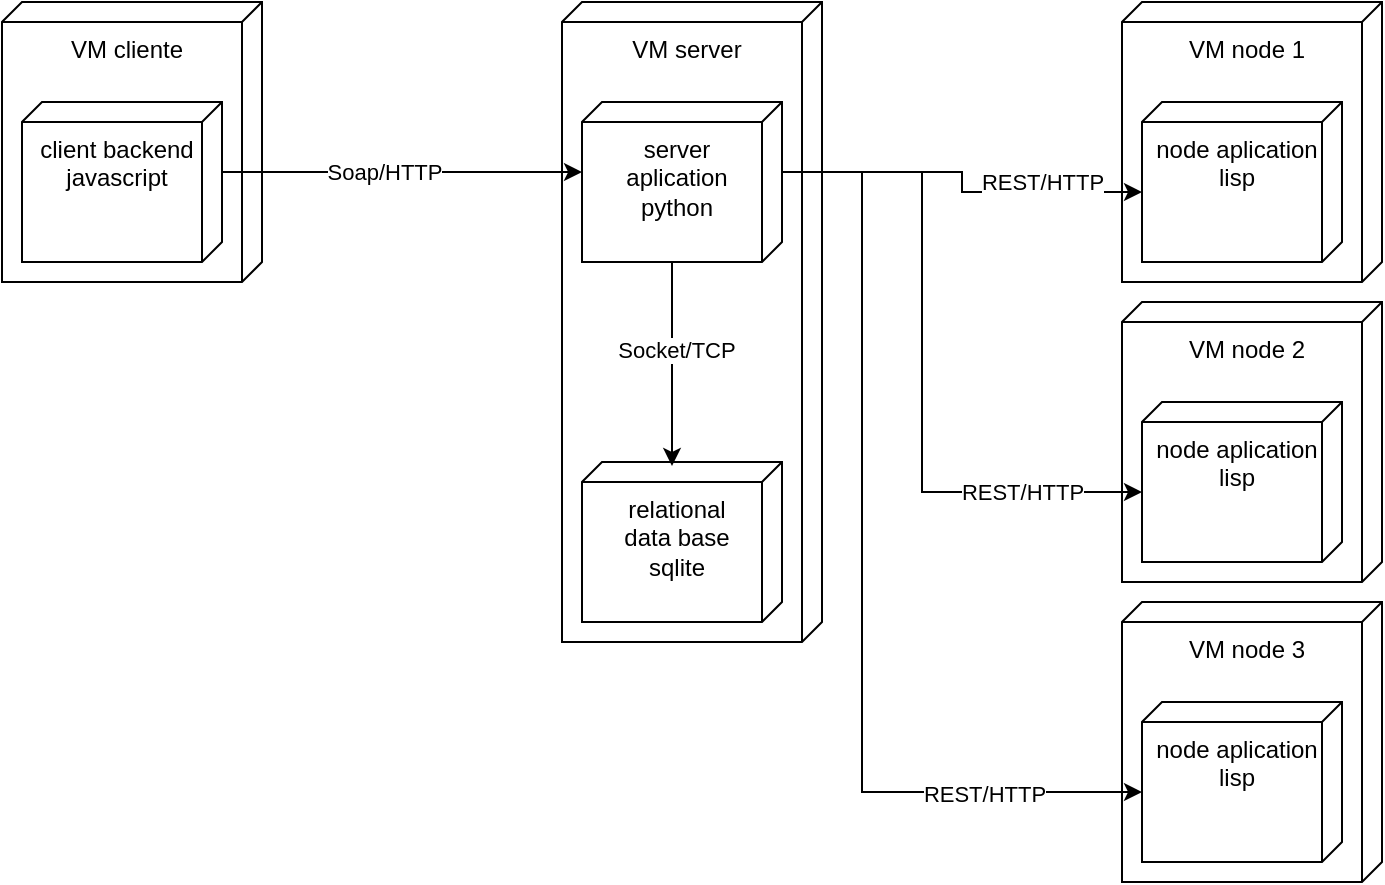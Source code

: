 <mxfile version="28.2.3">
  <diagram name="Página-1" id="AiAcakA81EfwsnvOAdov">
    <mxGraphModel dx="1418" dy="786" grid="1" gridSize="10" guides="1" tooltips="1" connect="1" arrows="1" fold="1" page="1" pageScale="1" pageWidth="1169" pageHeight="827" math="0" shadow="0">
      <root>
        <mxCell id="0" />
        <mxCell id="1" parent="0" />
        <mxCell id="p72u9RX37-jBTDlKQFgJ-1" value="VM cliente" style="verticalAlign=top;align=center;shape=cube;size=10;direction=south;fontStyle=0;html=1;boundedLbl=1;spacingLeft=5;whiteSpace=wrap;" vertex="1" parent="1">
          <mxGeometry x="160" y="200" width="130" height="140" as="geometry" />
        </mxCell>
        <mxCell id="p72u9RX37-jBTDlKQFgJ-2" value="client backend&lt;br&gt;javascript" style="verticalAlign=top;align=center;shape=cube;size=10;direction=south;html=1;boundedLbl=1;spacingLeft=5;whiteSpace=wrap;" vertex="1" parent="p72u9RX37-jBTDlKQFgJ-1">
          <mxGeometry width="100" height="80" relative="1" as="geometry">
            <mxPoint x="10" y="50" as="offset" />
          </mxGeometry>
        </mxCell>
        <mxCell id="p72u9RX37-jBTDlKQFgJ-3" value="VM server" style="verticalAlign=top;align=center;shape=cube;size=10;direction=south;fontStyle=0;html=1;boundedLbl=1;spacingLeft=5;whiteSpace=wrap;" vertex="1" parent="1">
          <mxGeometry x="440" y="200" width="130" height="320" as="geometry" />
        </mxCell>
        <mxCell id="p72u9RX37-jBTDlKQFgJ-4" value="server aplication&lt;br&gt;python" style="verticalAlign=top;align=center;shape=cube;size=10;direction=south;html=1;boundedLbl=1;spacingLeft=5;whiteSpace=wrap;" vertex="1" parent="p72u9RX37-jBTDlKQFgJ-3">
          <mxGeometry width="100" height="80" relative="1" as="geometry">
            <mxPoint x="10" y="50" as="offset" />
          </mxGeometry>
        </mxCell>
        <mxCell id="p72u9RX37-jBTDlKQFgJ-5" value="relational&lt;div&gt;data base&lt;br&gt;sqlite&lt;/div&gt;" style="verticalAlign=top;align=center;shape=cube;size=10;direction=south;html=1;boundedLbl=1;spacingLeft=5;whiteSpace=wrap;" vertex="1" parent="p72u9RX37-jBTDlKQFgJ-3">
          <mxGeometry x="10" y="230" width="100" height="80" as="geometry" />
        </mxCell>
        <mxCell id="p72u9RX37-jBTDlKQFgJ-12" style="edgeStyle=orthogonalEdgeStyle;rounded=0;orthogonalLoop=1;jettySize=auto;html=1;exitX=0;exitY=0;exitDx=80;exitDy=55;exitPerimeter=0;entryX=0.025;entryY=0.55;entryDx=0;entryDy=0;entryPerimeter=0;" edge="1" parent="p72u9RX37-jBTDlKQFgJ-3" source="p72u9RX37-jBTDlKQFgJ-4" target="p72u9RX37-jBTDlKQFgJ-5">
          <mxGeometry relative="1" as="geometry" />
        </mxCell>
        <mxCell id="p72u9RX37-jBTDlKQFgJ-13" value="Socket/TCP" style="edgeLabel;html=1;align=center;verticalAlign=middle;resizable=0;points=[];" vertex="1" connectable="0" parent="p72u9RX37-jBTDlKQFgJ-12">
          <mxGeometry x="-0.145" y="2" relative="1" as="geometry">
            <mxPoint as="offset" />
          </mxGeometry>
        </mxCell>
        <mxCell id="p72u9RX37-jBTDlKQFgJ-6" value="VM node 1" style="verticalAlign=top;align=center;shape=cube;size=10;direction=south;fontStyle=0;html=1;boundedLbl=1;spacingLeft=5;whiteSpace=wrap;" vertex="1" parent="1">
          <mxGeometry x="720" y="200" width="130" height="140" as="geometry" />
        </mxCell>
        <mxCell id="p72u9RX37-jBTDlKQFgJ-7" value="node aplication&lt;br&gt;lisp" style="verticalAlign=top;align=center;shape=cube;size=10;direction=south;html=1;boundedLbl=1;spacingLeft=5;whiteSpace=wrap;" vertex="1" parent="p72u9RX37-jBTDlKQFgJ-6">
          <mxGeometry width="100" height="80" relative="1" as="geometry">
            <mxPoint x="10" y="50" as="offset" />
          </mxGeometry>
        </mxCell>
        <mxCell id="p72u9RX37-jBTDlKQFgJ-8" value="VM node 2" style="verticalAlign=top;align=center;shape=cube;size=10;direction=south;fontStyle=0;html=1;boundedLbl=1;spacingLeft=5;whiteSpace=wrap;" vertex="1" parent="1">
          <mxGeometry x="720" y="350" width="130" height="140" as="geometry" />
        </mxCell>
        <mxCell id="p72u9RX37-jBTDlKQFgJ-9" value="node aplication&lt;br&gt;lisp" style="verticalAlign=top;align=center;shape=cube;size=10;direction=south;html=1;boundedLbl=1;spacingLeft=5;whiteSpace=wrap;" vertex="1" parent="p72u9RX37-jBTDlKQFgJ-8">
          <mxGeometry width="100" height="80" relative="1" as="geometry">
            <mxPoint x="10" y="50" as="offset" />
          </mxGeometry>
        </mxCell>
        <mxCell id="p72u9RX37-jBTDlKQFgJ-10" value="VM node 3" style="verticalAlign=top;align=center;shape=cube;size=10;direction=south;fontStyle=0;html=1;boundedLbl=1;spacingLeft=5;whiteSpace=wrap;" vertex="1" parent="1">
          <mxGeometry x="720" y="500" width="130" height="140" as="geometry" />
        </mxCell>
        <mxCell id="p72u9RX37-jBTDlKQFgJ-11" value="node aplication&lt;br&gt;lisp" style="verticalAlign=top;align=center;shape=cube;size=10;direction=south;html=1;boundedLbl=1;spacingLeft=5;whiteSpace=wrap;" vertex="1" parent="p72u9RX37-jBTDlKQFgJ-10">
          <mxGeometry width="100" height="80" relative="1" as="geometry">
            <mxPoint x="10" y="50" as="offset" />
          </mxGeometry>
        </mxCell>
        <mxCell id="p72u9RX37-jBTDlKQFgJ-14" style="edgeStyle=orthogonalEdgeStyle;rounded=0;orthogonalLoop=1;jettySize=auto;html=1;exitX=0;exitY=0;exitDx=35;exitDy=0;exitPerimeter=0;entryX=0;entryY=0;entryDx=45;entryDy=100;entryPerimeter=0;" edge="1" parent="1" source="p72u9RX37-jBTDlKQFgJ-4" target="p72u9RX37-jBTDlKQFgJ-7">
          <mxGeometry relative="1" as="geometry" />
        </mxCell>
        <mxCell id="p72u9RX37-jBTDlKQFgJ-19" value="REST/HTTP" style="edgeLabel;html=1;align=center;verticalAlign=middle;resizable=0;points=[];" vertex="1" connectable="0" parent="p72u9RX37-jBTDlKQFgJ-14">
          <mxGeometry y="1" relative="1" as="geometry">
            <mxPoint x="39" as="offset" />
          </mxGeometry>
        </mxCell>
        <mxCell id="p72u9RX37-jBTDlKQFgJ-15" style="edgeStyle=orthogonalEdgeStyle;rounded=0;orthogonalLoop=1;jettySize=auto;html=1;exitX=0;exitY=0;exitDx=35;exitDy=0;exitPerimeter=0;entryX=0;entryY=0;entryDx=45;entryDy=100;entryPerimeter=0;" edge="1" parent="1" source="p72u9RX37-jBTDlKQFgJ-4" target="p72u9RX37-jBTDlKQFgJ-9">
          <mxGeometry relative="1" as="geometry">
            <Array as="points">
              <mxPoint x="620" y="285" />
              <mxPoint x="620" y="445" />
            </Array>
          </mxGeometry>
        </mxCell>
        <mxCell id="p72u9RX37-jBTDlKQFgJ-20" value="REST/HTTP" style="edgeLabel;html=1;align=center;verticalAlign=middle;resizable=0;points=[];" vertex="1" connectable="0" parent="p72u9RX37-jBTDlKQFgJ-15">
          <mxGeometry x="0.647" relative="1" as="geometry">
            <mxPoint as="offset" />
          </mxGeometry>
        </mxCell>
        <mxCell id="p72u9RX37-jBTDlKQFgJ-16" style="edgeStyle=orthogonalEdgeStyle;rounded=0;orthogonalLoop=1;jettySize=auto;html=1;exitX=0;exitY=0;exitDx=35;exitDy=0;exitPerimeter=0;entryX=0;entryY=0;entryDx=45;entryDy=100;entryPerimeter=0;" edge="1" parent="1" source="p72u9RX37-jBTDlKQFgJ-4" target="p72u9RX37-jBTDlKQFgJ-11">
          <mxGeometry relative="1" as="geometry">
            <Array as="points">
              <mxPoint x="590" y="285" />
              <mxPoint x="590" y="595" />
            </Array>
          </mxGeometry>
        </mxCell>
        <mxCell id="p72u9RX37-jBTDlKQFgJ-22" value="REST/HTTP" style="edgeLabel;html=1;align=center;verticalAlign=middle;resizable=0;points=[];" vertex="1" connectable="0" parent="p72u9RX37-jBTDlKQFgJ-16">
          <mxGeometry x="0.678" y="-1" relative="1" as="geometry">
            <mxPoint as="offset" />
          </mxGeometry>
        </mxCell>
        <mxCell id="p72u9RX37-jBTDlKQFgJ-17" style="edgeStyle=orthogonalEdgeStyle;rounded=0;orthogonalLoop=1;jettySize=auto;html=1;exitX=0;exitY=0;exitDx=35;exitDy=0;exitPerimeter=0;entryX=0.438;entryY=1;entryDx=0;entryDy=0;entryPerimeter=0;" edge="1" parent="1" source="p72u9RX37-jBTDlKQFgJ-2" target="p72u9RX37-jBTDlKQFgJ-4">
          <mxGeometry relative="1" as="geometry">
            <mxPoint x="400" y="280" as="targetPoint" />
            <Array as="points" />
          </mxGeometry>
        </mxCell>
        <mxCell id="p72u9RX37-jBTDlKQFgJ-18" value="Soap/HTTP" style="edgeLabel;html=1;align=center;verticalAlign=middle;resizable=0;points=[];" vertex="1" connectable="0" parent="p72u9RX37-jBTDlKQFgJ-17">
          <mxGeometry x="-0.1" relative="1" as="geometry">
            <mxPoint as="offset" />
          </mxGeometry>
        </mxCell>
      </root>
    </mxGraphModel>
  </diagram>
</mxfile>
